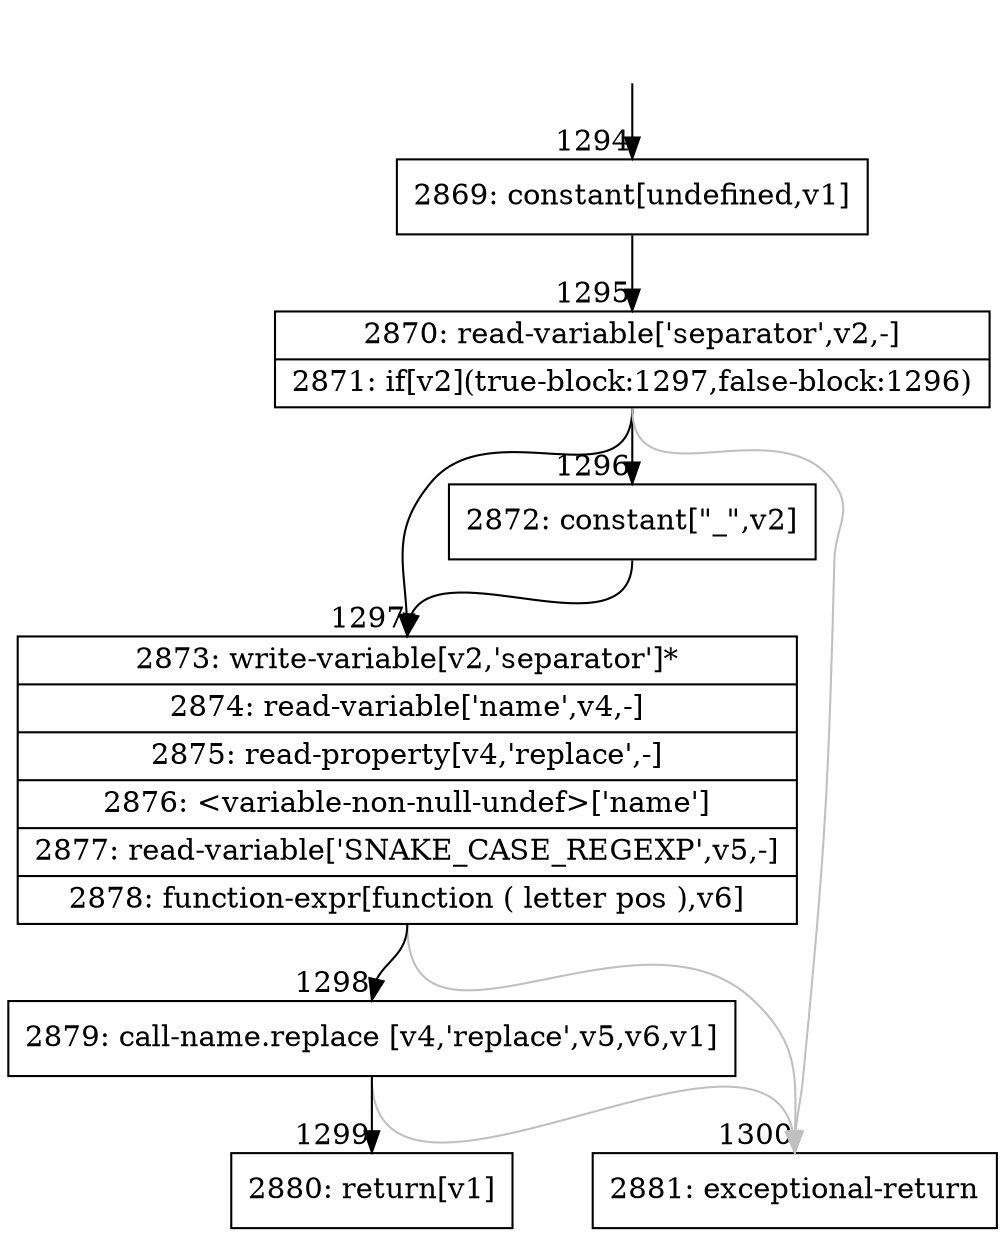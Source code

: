 digraph {
rankdir="TD"
BB_entry93[shape=none,label=""];
BB_entry93 -> BB1294 [tailport=s, headport=n, headlabel="    1294"]
BB1294 [shape=record label="{2869: constant[undefined,v1]}" ] 
BB1294 -> BB1295 [tailport=s, headport=n, headlabel="      1295"]
BB1295 [shape=record label="{2870: read-variable['separator',v2,-]|2871: if[v2](true-block:1297,false-block:1296)}" ] 
BB1295 -> BB1297 [tailport=s, headport=n, headlabel="      1297"]
BB1295 -> BB1296 [tailport=s, headport=n, headlabel="      1296"]
BB1295 -> BB1300 [tailport=s, headport=n, color=gray, headlabel="      1300"]
BB1296 [shape=record label="{2872: constant[\"_\",v2]}" ] 
BB1296 -> BB1297 [tailport=s, headport=n]
BB1297 [shape=record label="{2873: write-variable[v2,'separator']*|2874: read-variable['name',v4,-]|2875: read-property[v4,'replace',-]|2876: \<variable-non-null-undef\>['name']|2877: read-variable['SNAKE_CASE_REGEXP',v5,-]|2878: function-expr[function ( letter pos ),v6]}" ] 
BB1297 -> BB1298 [tailport=s, headport=n, headlabel="      1298"]
BB1297 -> BB1300 [tailport=s, headport=n, color=gray]
BB1298 [shape=record label="{2879: call-name.replace [v4,'replace',v5,v6,v1]}" ] 
BB1298 -> BB1299 [tailport=s, headport=n, headlabel="      1299"]
BB1298 -> BB1300 [tailport=s, headport=n, color=gray]
BB1299 [shape=record label="{2880: return[v1]}" ] 
BB1300 [shape=record label="{2881: exceptional-return}" ] 
//#$~ 1703
}
